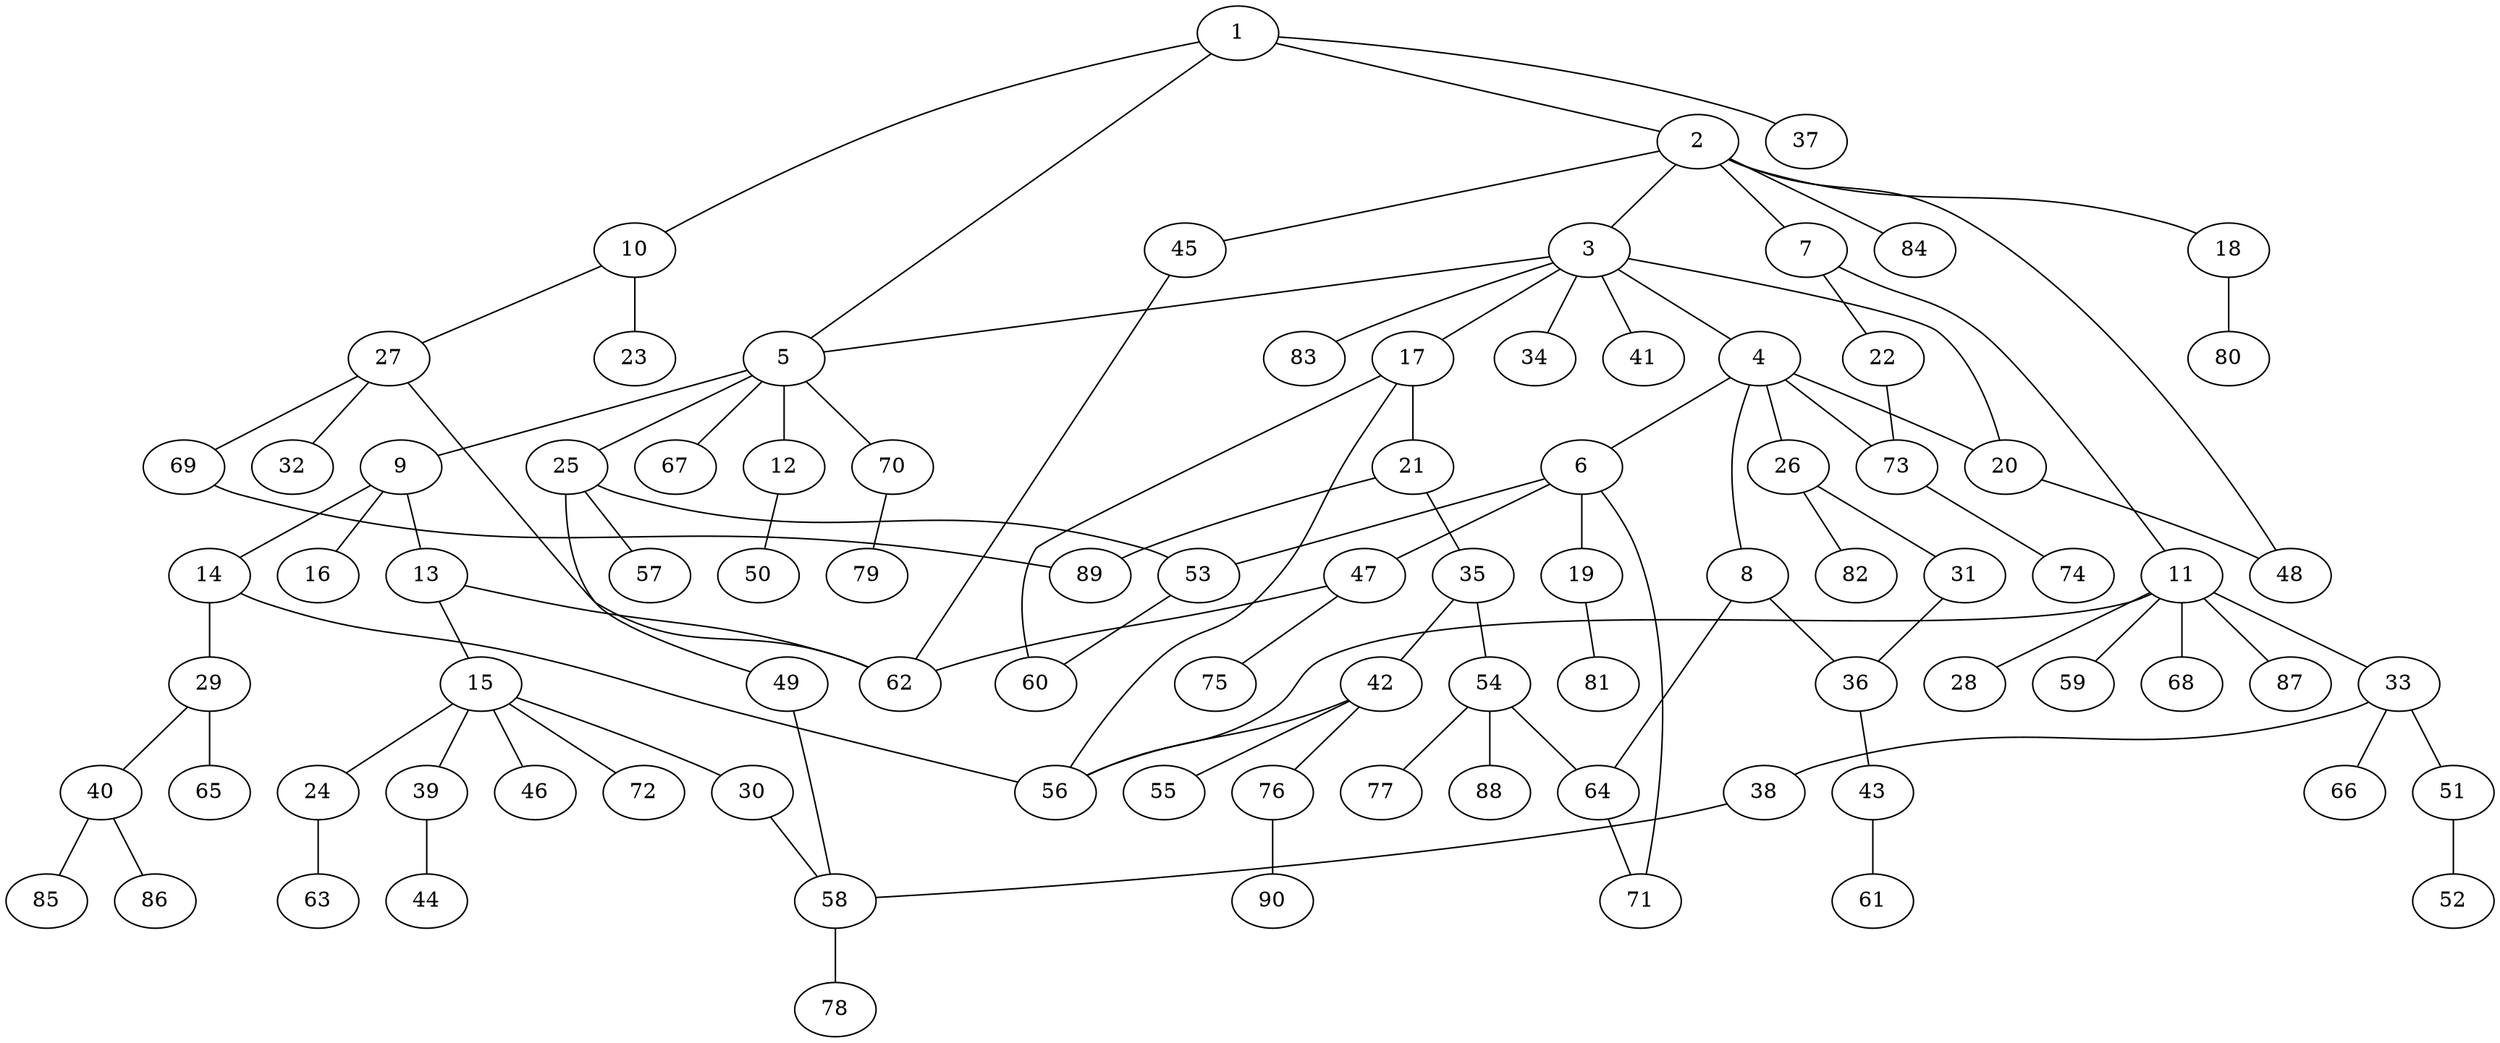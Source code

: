 graph graphname {1--2
1--5
1--10
1--37
2--3
2--7
2--18
2--45
2--48
2--84
3--4
3--5
3--17
3--20
3--34
3--41
3--83
4--6
4--8
4--20
4--26
4--73
5--9
5--12
5--25
5--67
5--70
6--19
6--47
6--53
6--71
7--11
7--22
8--36
8--64
9--13
9--14
9--16
10--23
10--27
11--28
11--33
11--56
11--59
11--68
11--87
12--50
13--15
13--62
14--29
14--56
15--24
15--30
15--39
15--46
15--72
17--21
17--56
17--60
18--80
19--81
20--48
21--35
21--89
22--73
24--63
25--49
25--53
25--57
26--31
26--82
27--32
27--62
27--69
29--40
29--65
30--58
31--36
33--38
33--51
33--66
35--42
35--54
36--43
38--58
39--44
40--85
40--86
42--55
42--56
42--76
43--61
45--62
47--62
47--75
49--58
51--52
53--60
54--64
54--77
54--88
58--78
64--71
69--89
70--79
73--74
76--90
}